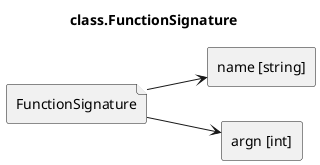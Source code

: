 @startuml
left to right direction
title class.FunctionSignature

file FunctionSignature
rectangle "name [string]" as name
rectangle "argn [int]" as argn

FunctionSignature-->name
FunctionSignature-->argn
@enduml
